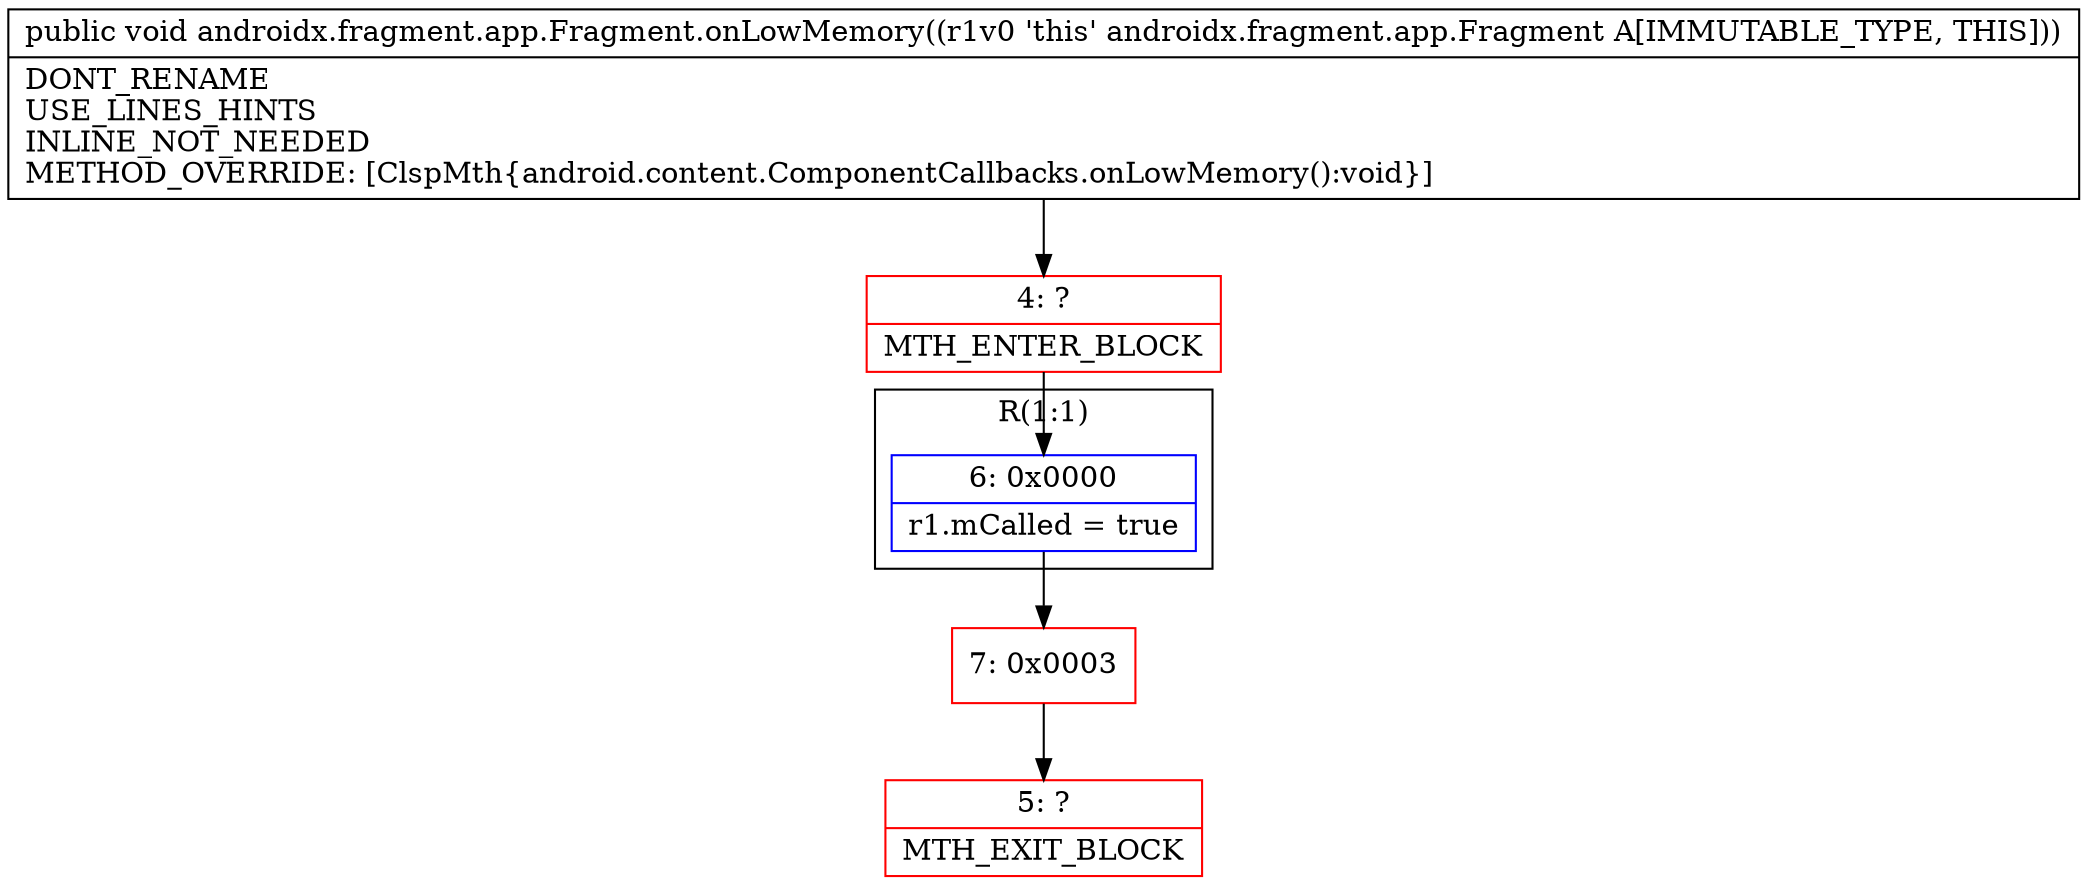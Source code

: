 digraph "CFG forandroidx.fragment.app.Fragment.onLowMemory()V" {
subgraph cluster_Region_1811919818 {
label = "R(1:1)";
node [shape=record,color=blue];
Node_6 [shape=record,label="{6\:\ 0x0000|r1.mCalled = true\l}"];
}
Node_4 [shape=record,color=red,label="{4\:\ ?|MTH_ENTER_BLOCK\l}"];
Node_7 [shape=record,color=red,label="{7\:\ 0x0003}"];
Node_5 [shape=record,color=red,label="{5\:\ ?|MTH_EXIT_BLOCK\l}"];
MethodNode[shape=record,label="{public void androidx.fragment.app.Fragment.onLowMemory((r1v0 'this' androidx.fragment.app.Fragment A[IMMUTABLE_TYPE, THIS]))  | DONT_RENAME\lUSE_LINES_HINTS\lINLINE_NOT_NEEDED\lMETHOD_OVERRIDE: [ClspMth\{android.content.ComponentCallbacks.onLowMemory():void\}]\l}"];
MethodNode -> Node_4;Node_6 -> Node_7;
Node_4 -> Node_6;
Node_7 -> Node_5;
}

